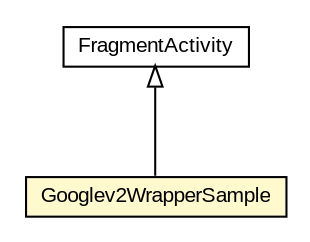 #!/usr/local/bin/dot
#
# Class diagram 
# Generated by UMLGraph version R5_6-24-gf6e263 (http://www.umlgraph.org/)
#

digraph G {
	edge [fontname="arial",fontsize=10,labelfontname="arial",labelfontsize=10];
	node [fontname="arial",fontsize=10,shape=plaintext];
	nodesep=0.25;
	ranksep=0.5;
	// org.osmdroid.google.sample.Googlev2WrapperSample
	c41094 [label=<<table title="org.osmdroid.google.sample.Googlev2WrapperSample" border="0" cellborder="1" cellspacing="0" cellpadding="2" port="p" bgcolor="lemonChiffon" href="./Googlev2WrapperSample.html">
		<tr><td><table border="0" cellspacing="0" cellpadding="1">
<tr><td align="center" balign="center"> Googlev2WrapperSample </td></tr>
		</table></td></tr>
		</table>>, URL="./Googlev2WrapperSample.html", fontname="arial", fontcolor="black", fontsize=10.0];
	//org.osmdroid.google.sample.Googlev2WrapperSample extends FragmentActivity
	c41416:p -> c41094:p [dir=back,arrowtail=empty];
	// FragmentActivity
	c41416[label=<<table title="FragmentActivity" border="0" cellborder="1" cellspacing="0" cellpadding="2" port="p" href="http://java.sun.com/j2se/1.4.2/docs/api//FragmentActivity.html">
		<tr><td><table border="0" cellspacing="0" cellpadding="1">
<tr><td align="center" balign="center"> FragmentActivity </td></tr>
		</table></td></tr>
		</table>>, fontname="arial", fontcolor="black", fontsize=10.0];
}

